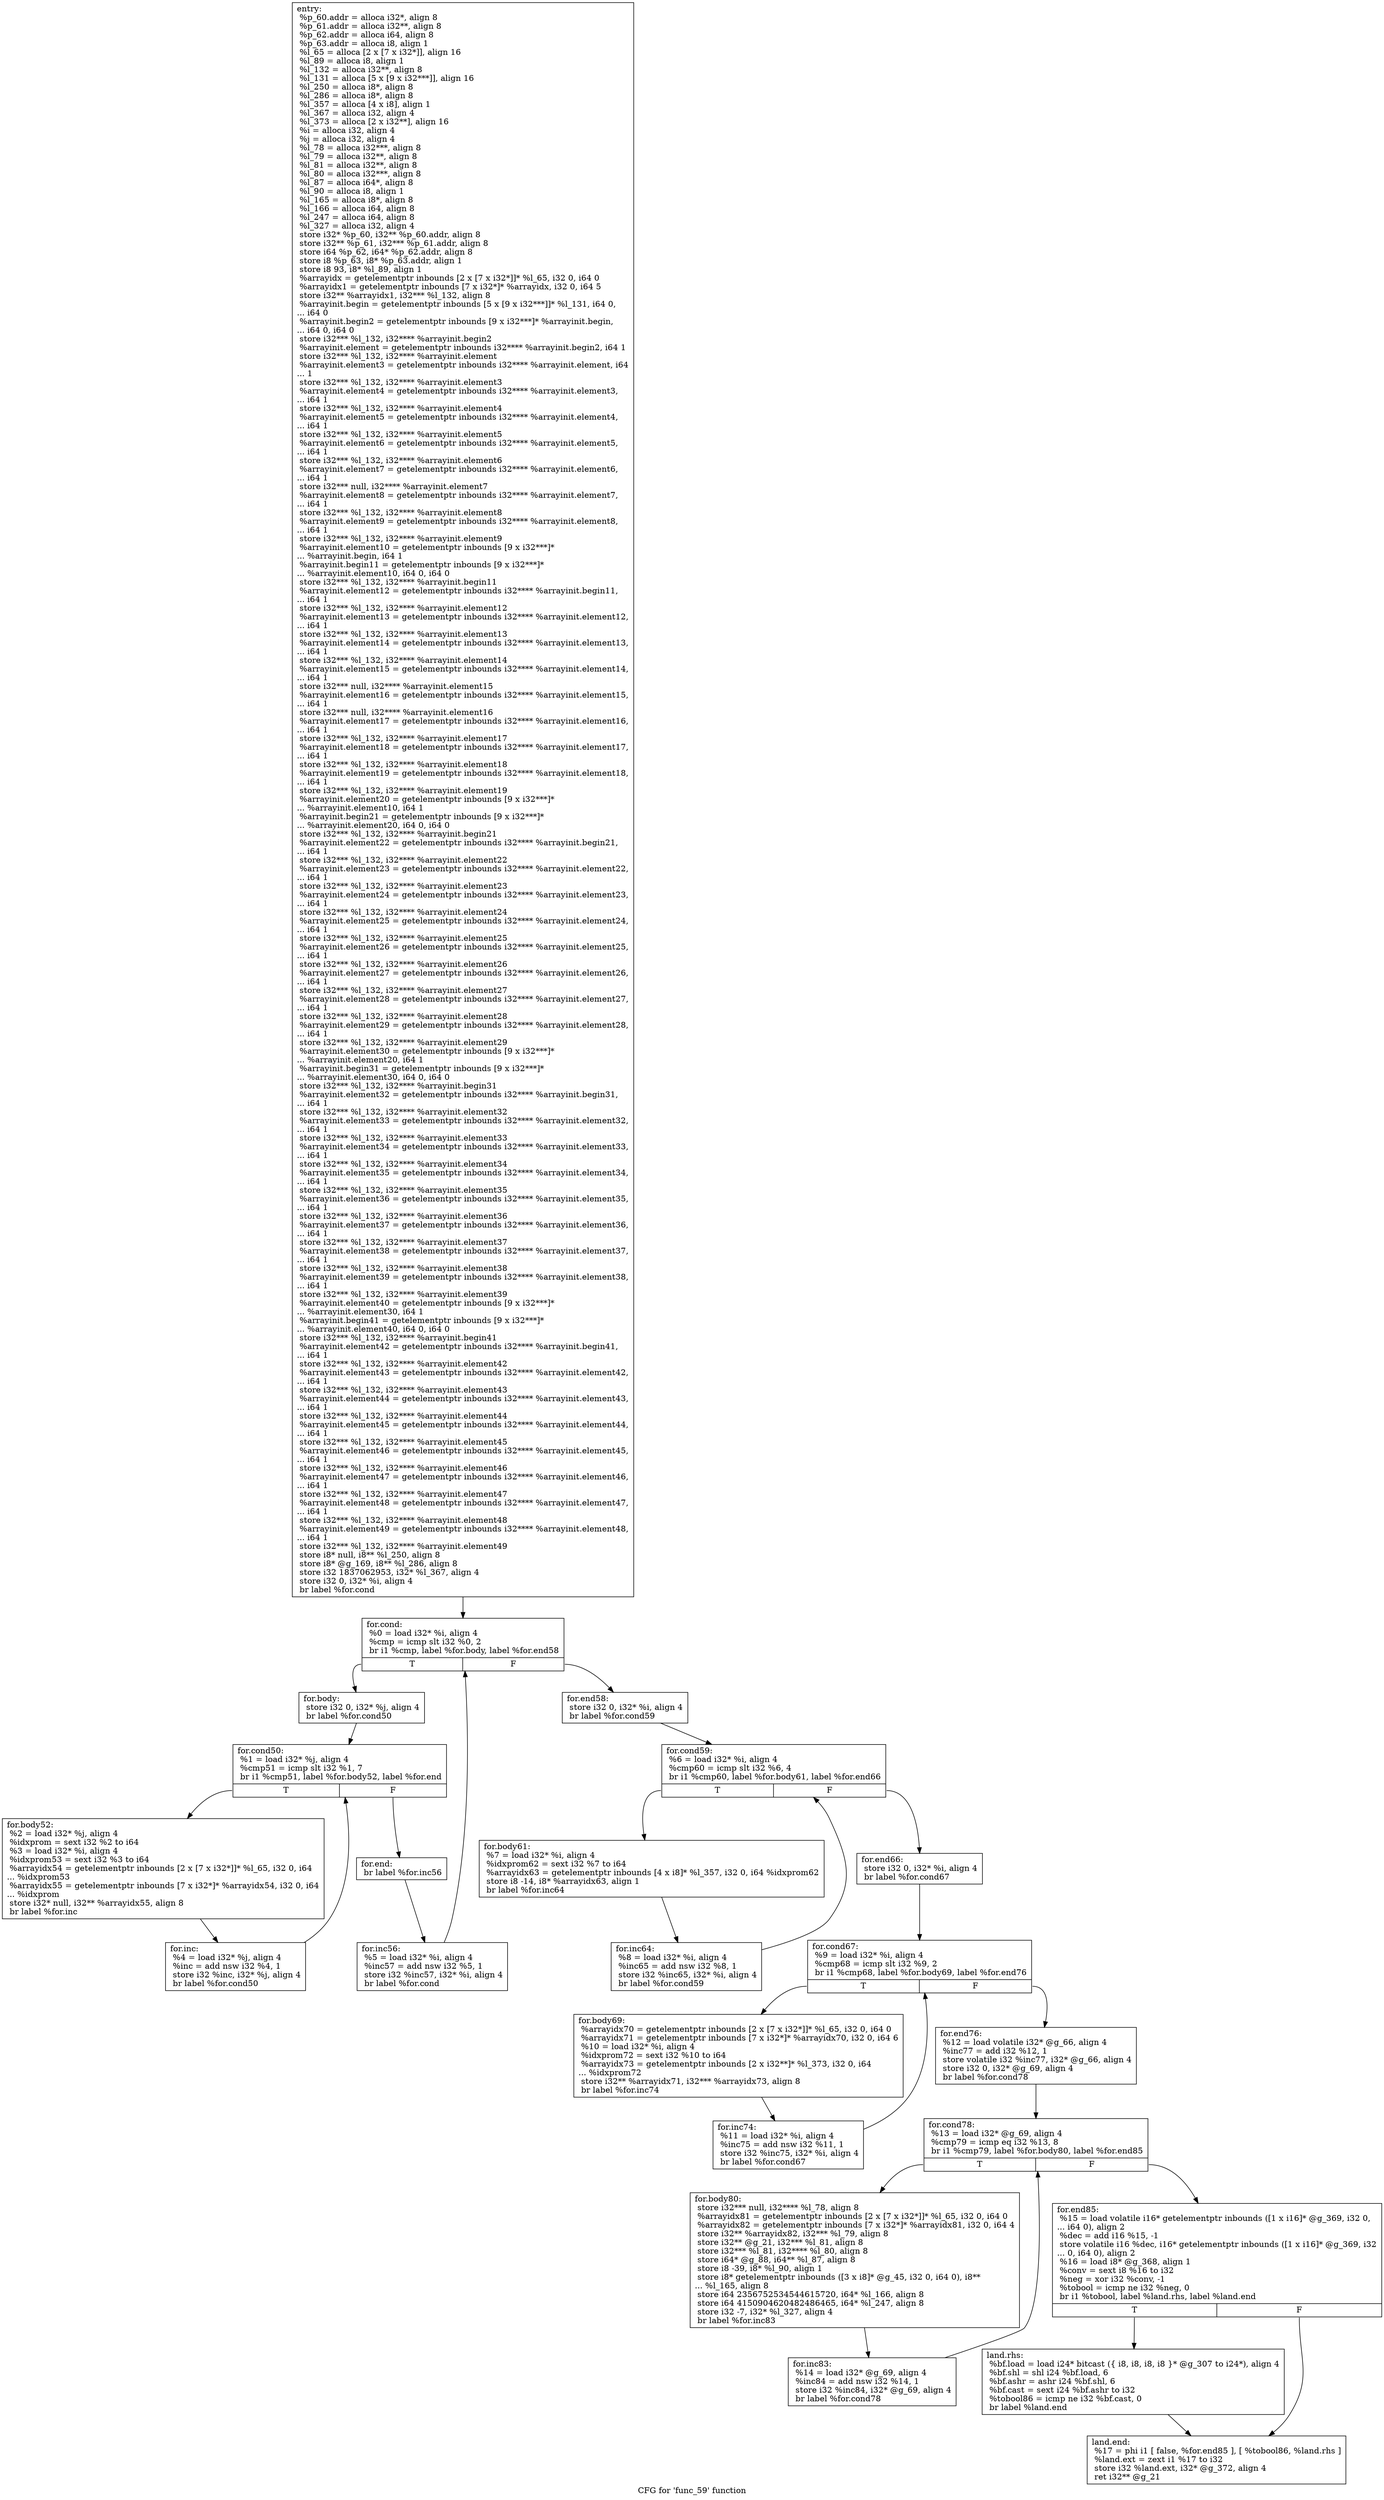 digraph "CFG for 'func_59' function" {
	label="CFG for 'func_59' function";

	Node0xa679a20 [shape=record,label="{entry:\l  %p_60.addr = alloca i32*, align 8\l  %p_61.addr = alloca i32**, align 8\l  %p_62.addr = alloca i64, align 8\l  %p_63.addr = alloca i8, align 1\l  %l_65 = alloca [2 x [7 x i32*]], align 16\l  %l_89 = alloca i8, align 1\l  %l_132 = alloca i32**, align 8\l  %l_131 = alloca [5 x [9 x i32***]], align 16\l  %l_250 = alloca i8*, align 8\l  %l_286 = alloca i8*, align 8\l  %l_357 = alloca [4 x i8], align 1\l  %l_367 = alloca i32, align 4\l  %l_373 = alloca [2 x i32**], align 16\l  %i = alloca i32, align 4\l  %j = alloca i32, align 4\l  %l_78 = alloca i32***, align 8\l  %l_79 = alloca i32**, align 8\l  %l_81 = alloca i32**, align 8\l  %l_80 = alloca i32***, align 8\l  %l_87 = alloca i64*, align 8\l  %l_90 = alloca i8, align 1\l  %l_165 = alloca i8*, align 8\l  %l_166 = alloca i64, align 8\l  %l_247 = alloca i64, align 8\l  %l_327 = alloca i32, align 4\l  store i32* %p_60, i32** %p_60.addr, align 8\l  store i32** %p_61, i32*** %p_61.addr, align 8\l  store i64 %p_62, i64* %p_62.addr, align 8\l  store i8 %p_63, i8* %p_63.addr, align 1\l  store i8 93, i8* %l_89, align 1\l  %arrayidx = getelementptr inbounds [2 x [7 x i32*]]* %l_65, i32 0, i64 0\l  %arrayidx1 = getelementptr inbounds [7 x i32*]* %arrayidx, i32 0, i64 5\l  store i32** %arrayidx1, i32*** %l_132, align 8\l  %arrayinit.begin = getelementptr inbounds [5 x [9 x i32***]]* %l_131, i64 0,\l... i64 0\l  %arrayinit.begin2 = getelementptr inbounds [9 x i32***]* %arrayinit.begin,\l... i64 0, i64 0\l  store i32*** %l_132, i32**** %arrayinit.begin2\l  %arrayinit.element = getelementptr inbounds i32**** %arrayinit.begin2, i64 1\l  store i32*** %l_132, i32**** %arrayinit.element\l  %arrayinit.element3 = getelementptr inbounds i32**** %arrayinit.element, i64\l... 1\l  store i32*** %l_132, i32**** %arrayinit.element3\l  %arrayinit.element4 = getelementptr inbounds i32**** %arrayinit.element3,\l... i64 1\l  store i32*** %l_132, i32**** %arrayinit.element4\l  %arrayinit.element5 = getelementptr inbounds i32**** %arrayinit.element4,\l... i64 1\l  store i32*** %l_132, i32**** %arrayinit.element5\l  %arrayinit.element6 = getelementptr inbounds i32**** %arrayinit.element5,\l... i64 1\l  store i32*** %l_132, i32**** %arrayinit.element6\l  %arrayinit.element7 = getelementptr inbounds i32**** %arrayinit.element6,\l... i64 1\l  store i32*** null, i32**** %arrayinit.element7\l  %arrayinit.element8 = getelementptr inbounds i32**** %arrayinit.element7,\l... i64 1\l  store i32*** %l_132, i32**** %arrayinit.element8\l  %arrayinit.element9 = getelementptr inbounds i32**** %arrayinit.element8,\l... i64 1\l  store i32*** %l_132, i32**** %arrayinit.element9\l  %arrayinit.element10 = getelementptr inbounds [9 x i32***]*\l... %arrayinit.begin, i64 1\l  %arrayinit.begin11 = getelementptr inbounds [9 x i32***]*\l... %arrayinit.element10, i64 0, i64 0\l  store i32*** %l_132, i32**** %arrayinit.begin11\l  %arrayinit.element12 = getelementptr inbounds i32**** %arrayinit.begin11,\l... i64 1\l  store i32*** %l_132, i32**** %arrayinit.element12\l  %arrayinit.element13 = getelementptr inbounds i32**** %arrayinit.element12,\l... i64 1\l  store i32*** %l_132, i32**** %arrayinit.element13\l  %arrayinit.element14 = getelementptr inbounds i32**** %arrayinit.element13,\l... i64 1\l  store i32*** %l_132, i32**** %arrayinit.element14\l  %arrayinit.element15 = getelementptr inbounds i32**** %arrayinit.element14,\l... i64 1\l  store i32*** null, i32**** %arrayinit.element15\l  %arrayinit.element16 = getelementptr inbounds i32**** %arrayinit.element15,\l... i64 1\l  store i32*** null, i32**** %arrayinit.element16\l  %arrayinit.element17 = getelementptr inbounds i32**** %arrayinit.element16,\l... i64 1\l  store i32*** %l_132, i32**** %arrayinit.element17\l  %arrayinit.element18 = getelementptr inbounds i32**** %arrayinit.element17,\l... i64 1\l  store i32*** %l_132, i32**** %arrayinit.element18\l  %arrayinit.element19 = getelementptr inbounds i32**** %arrayinit.element18,\l... i64 1\l  store i32*** %l_132, i32**** %arrayinit.element19\l  %arrayinit.element20 = getelementptr inbounds [9 x i32***]*\l... %arrayinit.element10, i64 1\l  %arrayinit.begin21 = getelementptr inbounds [9 x i32***]*\l... %arrayinit.element20, i64 0, i64 0\l  store i32*** %l_132, i32**** %arrayinit.begin21\l  %arrayinit.element22 = getelementptr inbounds i32**** %arrayinit.begin21,\l... i64 1\l  store i32*** %l_132, i32**** %arrayinit.element22\l  %arrayinit.element23 = getelementptr inbounds i32**** %arrayinit.element22,\l... i64 1\l  store i32*** %l_132, i32**** %arrayinit.element23\l  %arrayinit.element24 = getelementptr inbounds i32**** %arrayinit.element23,\l... i64 1\l  store i32*** %l_132, i32**** %arrayinit.element24\l  %arrayinit.element25 = getelementptr inbounds i32**** %arrayinit.element24,\l... i64 1\l  store i32*** %l_132, i32**** %arrayinit.element25\l  %arrayinit.element26 = getelementptr inbounds i32**** %arrayinit.element25,\l... i64 1\l  store i32*** %l_132, i32**** %arrayinit.element26\l  %arrayinit.element27 = getelementptr inbounds i32**** %arrayinit.element26,\l... i64 1\l  store i32*** %l_132, i32**** %arrayinit.element27\l  %arrayinit.element28 = getelementptr inbounds i32**** %arrayinit.element27,\l... i64 1\l  store i32*** %l_132, i32**** %arrayinit.element28\l  %arrayinit.element29 = getelementptr inbounds i32**** %arrayinit.element28,\l... i64 1\l  store i32*** %l_132, i32**** %arrayinit.element29\l  %arrayinit.element30 = getelementptr inbounds [9 x i32***]*\l... %arrayinit.element20, i64 1\l  %arrayinit.begin31 = getelementptr inbounds [9 x i32***]*\l... %arrayinit.element30, i64 0, i64 0\l  store i32*** %l_132, i32**** %arrayinit.begin31\l  %arrayinit.element32 = getelementptr inbounds i32**** %arrayinit.begin31,\l... i64 1\l  store i32*** %l_132, i32**** %arrayinit.element32\l  %arrayinit.element33 = getelementptr inbounds i32**** %arrayinit.element32,\l... i64 1\l  store i32*** %l_132, i32**** %arrayinit.element33\l  %arrayinit.element34 = getelementptr inbounds i32**** %arrayinit.element33,\l... i64 1\l  store i32*** %l_132, i32**** %arrayinit.element34\l  %arrayinit.element35 = getelementptr inbounds i32**** %arrayinit.element34,\l... i64 1\l  store i32*** %l_132, i32**** %arrayinit.element35\l  %arrayinit.element36 = getelementptr inbounds i32**** %arrayinit.element35,\l... i64 1\l  store i32*** %l_132, i32**** %arrayinit.element36\l  %arrayinit.element37 = getelementptr inbounds i32**** %arrayinit.element36,\l... i64 1\l  store i32*** %l_132, i32**** %arrayinit.element37\l  %arrayinit.element38 = getelementptr inbounds i32**** %arrayinit.element37,\l... i64 1\l  store i32*** %l_132, i32**** %arrayinit.element38\l  %arrayinit.element39 = getelementptr inbounds i32**** %arrayinit.element38,\l... i64 1\l  store i32*** %l_132, i32**** %arrayinit.element39\l  %arrayinit.element40 = getelementptr inbounds [9 x i32***]*\l... %arrayinit.element30, i64 1\l  %arrayinit.begin41 = getelementptr inbounds [9 x i32***]*\l... %arrayinit.element40, i64 0, i64 0\l  store i32*** %l_132, i32**** %arrayinit.begin41\l  %arrayinit.element42 = getelementptr inbounds i32**** %arrayinit.begin41,\l... i64 1\l  store i32*** %l_132, i32**** %arrayinit.element42\l  %arrayinit.element43 = getelementptr inbounds i32**** %arrayinit.element42,\l... i64 1\l  store i32*** %l_132, i32**** %arrayinit.element43\l  %arrayinit.element44 = getelementptr inbounds i32**** %arrayinit.element43,\l... i64 1\l  store i32*** %l_132, i32**** %arrayinit.element44\l  %arrayinit.element45 = getelementptr inbounds i32**** %arrayinit.element44,\l... i64 1\l  store i32*** %l_132, i32**** %arrayinit.element45\l  %arrayinit.element46 = getelementptr inbounds i32**** %arrayinit.element45,\l... i64 1\l  store i32*** %l_132, i32**** %arrayinit.element46\l  %arrayinit.element47 = getelementptr inbounds i32**** %arrayinit.element46,\l... i64 1\l  store i32*** %l_132, i32**** %arrayinit.element47\l  %arrayinit.element48 = getelementptr inbounds i32**** %arrayinit.element47,\l... i64 1\l  store i32*** %l_132, i32**** %arrayinit.element48\l  %arrayinit.element49 = getelementptr inbounds i32**** %arrayinit.element48,\l... i64 1\l  store i32*** %l_132, i32**** %arrayinit.element49\l  store i8* null, i8** %l_250, align 8\l  store i8* @g_169, i8** %l_286, align 8\l  store i32 1837062953, i32* %l_367, align 4\l  store i32 0, i32* %i, align 4\l  br label %for.cond\l}"];
	Node0xa679a20 -> Node0xa679a50;
	Node0xa679a50 [shape=record,label="{for.cond:                                         \l  %0 = load i32* %i, align 4\l  %cmp = icmp slt i32 %0, 2\l  br i1 %cmp, label %for.body, label %for.end58\l|{<s0>T|<s1>F}}"];
	Node0xa679a50:s0 -> Node0xa679a80;
	Node0xa679a50:s1 -> Node0xa67a638;
	Node0xa679a80 [shape=record,label="{for.body:                                         \l  store i32 0, i32* %j, align 4\l  br label %for.cond50\l}"];
	Node0xa679a80 -> Node0xa67a548;
	Node0xa67a548 [shape=record,label="{for.cond50:                                       \l  %1 = load i32* %j, align 4\l  %cmp51 = icmp slt i32 %1, 7\l  br i1 %cmp51, label %for.body52, label %for.end\l|{<s0>T|<s1>F}}"];
	Node0xa67a548:s0 -> Node0xa67a578;
	Node0xa67a548:s1 -> Node0xa67a5d8;
	Node0xa67a578 [shape=record,label="{for.body52:                                       \l  %2 = load i32* %j, align 4\l  %idxprom = sext i32 %2 to i64\l  %3 = load i32* %i, align 4\l  %idxprom53 = sext i32 %3 to i64\l  %arrayidx54 = getelementptr inbounds [2 x [7 x i32*]]* %l_65, i32 0, i64\l... %idxprom53\l  %arrayidx55 = getelementptr inbounds [7 x i32*]* %arrayidx54, i32 0, i64\l... %idxprom\l  store i32* null, i32** %arrayidx55, align 8\l  br label %for.inc\l}"];
	Node0xa67a578 -> Node0xa67a5a8;
	Node0xa67a5a8 [shape=record,label="{for.inc:                                          \l  %4 = load i32* %j, align 4\l  %inc = add nsw i32 %4, 1\l  store i32 %inc, i32* %j, align 4\l  br label %for.cond50\l}"];
	Node0xa67a5a8 -> Node0xa67a548;
	Node0xa67a5d8 [shape=record,label="{for.end:                                          \l  br label %for.inc56\l}"];
	Node0xa67a5d8 -> Node0xa67a608;
	Node0xa67a608 [shape=record,label="{for.inc56:                                        \l  %5 = load i32* %i, align 4\l  %inc57 = add nsw i32 %5, 1\l  store i32 %inc57, i32* %i, align 4\l  br label %for.cond\l}"];
	Node0xa67a608 -> Node0xa679a50;
	Node0xa67a638 [shape=record,label="{for.end58:                                        \l  store i32 0, i32* %i, align 4\l  br label %for.cond59\l}"];
	Node0xa67a638 -> Node0xa67a668;
	Node0xa67a668 [shape=record,label="{for.cond59:                                       \l  %6 = load i32* %i, align 4\l  %cmp60 = icmp slt i32 %6, 4\l  br i1 %cmp60, label %for.body61, label %for.end66\l|{<s0>T|<s1>F}}"];
	Node0xa67a668:s0 -> Node0xa67a698;
	Node0xa67a668:s1 -> Node0xa67a6f8;
	Node0xa67a698 [shape=record,label="{for.body61:                                       \l  %7 = load i32* %i, align 4\l  %idxprom62 = sext i32 %7 to i64\l  %arrayidx63 = getelementptr inbounds [4 x i8]* %l_357, i32 0, i64 %idxprom62\l  store i8 -14, i8* %arrayidx63, align 1\l  br label %for.inc64\l}"];
	Node0xa67a698 -> Node0xa67a6c8;
	Node0xa67a6c8 [shape=record,label="{for.inc64:                                        \l  %8 = load i32* %i, align 4\l  %inc65 = add nsw i32 %8, 1\l  store i32 %inc65, i32* %i, align 4\l  br label %for.cond59\l}"];
	Node0xa67a6c8 -> Node0xa67a668;
	Node0xa67a6f8 [shape=record,label="{for.end66:                                        \l  store i32 0, i32* %i, align 4\l  br label %for.cond67\l}"];
	Node0xa67a6f8 -> Node0xa67a728;
	Node0xa67a728 [shape=record,label="{for.cond67:                                       \l  %9 = load i32* %i, align 4\l  %cmp68 = icmp slt i32 %9, 2\l  br i1 %cmp68, label %for.body69, label %for.end76\l|{<s0>T|<s1>F}}"];
	Node0xa67a728:s0 -> Node0xa67a758;
	Node0xa67a728:s1 -> Node0xa67a7b8;
	Node0xa67a758 [shape=record,label="{for.body69:                                       \l  %arrayidx70 = getelementptr inbounds [2 x [7 x i32*]]* %l_65, i32 0, i64 0\l  %arrayidx71 = getelementptr inbounds [7 x i32*]* %arrayidx70, i32 0, i64 6\l  %10 = load i32* %i, align 4\l  %idxprom72 = sext i32 %10 to i64\l  %arrayidx73 = getelementptr inbounds [2 x i32**]* %l_373, i32 0, i64\l... %idxprom72\l  store i32** %arrayidx71, i32*** %arrayidx73, align 8\l  br label %for.inc74\l}"];
	Node0xa67a758 -> Node0xa67a788;
	Node0xa67a788 [shape=record,label="{for.inc74:                                        \l  %11 = load i32* %i, align 4\l  %inc75 = add nsw i32 %11, 1\l  store i32 %inc75, i32* %i, align 4\l  br label %for.cond67\l}"];
	Node0xa67a788 -> Node0xa67a728;
	Node0xa67a7b8 [shape=record,label="{for.end76:                                        \l  %12 = load volatile i32* @g_66, align 4\l  %inc77 = add i32 %12, 1\l  store volatile i32 %inc77, i32* @g_66, align 4\l  store i32 0, i32* @g_69, align 4\l  br label %for.cond78\l}"];
	Node0xa67a7b8 -> Node0xa67a7e8;
	Node0xa67a7e8 [shape=record,label="{for.cond78:                                       \l  %13 = load i32* @g_69, align 4\l  %cmp79 = icmp eq i32 %13, 8\l  br i1 %cmp79, label %for.body80, label %for.end85\l|{<s0>T|<s1>F}}"];
	Node0xa67a7e8:s0 -> Node0xa67a818;
	Node0xa67a7e8:s1 -> Node0xa67a878;
	Node0xa67a818 [shape=record,label="{for.body80:                                       \l  store i32*** null, i32**** %l_78, align 8\l  %arrayidx81 = getelementptr inbounds [2 x [7 x i32*]]* %l_65, i32 0, i64 0\l  %arrayidx82 = getelementptr inbounds [7 x i32*]* %arrayidx81, i32 0, i64 4\l  store i32** %arrayidx82, i32*** %l_79, align 8\l  store i32** @g_21, i32*** %l_81, align 8\l  store i32*** %l_81, i32**** %l_80, align 8\l  store i64* @g_88, i64** %l_87, align 8\l  store i8 -39, i8* %l_90, align 1\l  store i8* getelementptr inbounds ([3 x i8]* @g_45, i32 0, i64 0), i8**\l... %l_165, align 8\l  store i64 2356752534544615720, i64* %l_166, align 8\l  store i64 4150904620482486465, i64* %l_247, align 8\l  store i32 -7, i32* %l_327, align 4\l  br label %for.inc83\l}"];
	Node0xa67a818 -> Node0xa67a848;
	Node0xa67a848 [shape=record,label="{for.inc83:                                        \l  %14 = load i32* @g_69, align 4\l  %inc84 = add nsw i32 %14, 1\l  store i32 %inc84, i32* @g_69, align 4\l  br label %for.cond78\l}"];
	Node0xa67a848 -> Node0xa67a7e8;
	Node0xa67a878 [shape=record,label="{for.end85:                                        \l  %15 = load volatile i16* getelementptr inbounds ([1 x i16]* @g_369, i32 0,\l... i64 0), align 2\l  %dec = add i16 %15, -1\l  store volatile i16 %dec, i16* getelementptr inbounds ([1 x i16]* @g_369, i32\l... 0, i64 0), align 2\l  %16 = load i8* @g_368, align 1\l  %conv = sext i8 %16 to i32\l  %neg = xor i32 %conv, -1\l  %tobool = icmp ne i32 %neg, 0\l  br i1 %tobool, label %land.rhs, label %land.end\l|{<s0>T|<s1>F}}"];
	Node0xa67a878:s0 -> Node0xa67a8a8;
	Node0xa67a878:s1 -> Node0xa67a8d8;
	Node0xa67a8a8 [shape=record,label="{land.rhs:                                         \l  %bf.load = load i24* bitcast (\{ i8, i8, i8, i8 \}* @g_307 to i24*), align 4\l  %bf.shl = shl i24 %bf.load, 6\l  %bf.ashr = ashr i24 %bf.shl, 6\l  %bf.cast = sext i24 %bf.ashr to i32\l  %tobool86 = icmp ne i32 %bf.cast, 0\l  br label %land.end\l}"];
	Node0xa67a8a8 -> Node0xa67a8d8;
	Node0xa67a8d8 [shape=record,label="{land.end:                                         \l  %17 = phi i1 [ false, %for.end85 ], [ %tobool86, %land.rhs ]\l  %land.ext = zext i1 %17 to i32\l  store i32 %land.ext, i32* @g_372, align 4\l  ret i32** @g_21\l}"];
}
